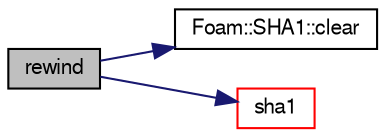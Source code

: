 digraph "rewind"
{
  bgcolor="transparent";
  edge [fontname="FreeSans",fontsize="10",labelfontname="FreeSans",labelfontsize="10"];
  node [fontname="FreeSans",fontsize="10",shape=record];
  rankdir="LR";
  Node1 [label="rewind",height=0.2,width=0.4,color="black", fillcolor="grey75", style="filled" fontcolor="black"];
  Node1 -> Node2 [color="midnightblue",fontsize="10",style="solid",fontname="FreeSans"];
  Node2 [label="Foam::SHA1::clear",height=0.2,width=0.4,color="black",URL="$a02220.html#ac8bb3912a3ce86b15842e79d0b421204",tooltip="Reset the hashed data before appending more. "];
  Node1 -> Node3 [color="midnightblue",fontsize="10",style="solid",fontname="FreeSans"];
  Node3 [label="sha1",height=0.2,width=0.4,color="red",URL="$a01684.html#ab33c752f93a95531cd5af1da2106ca27",tooltip="Full access to the sha1. "];
}
